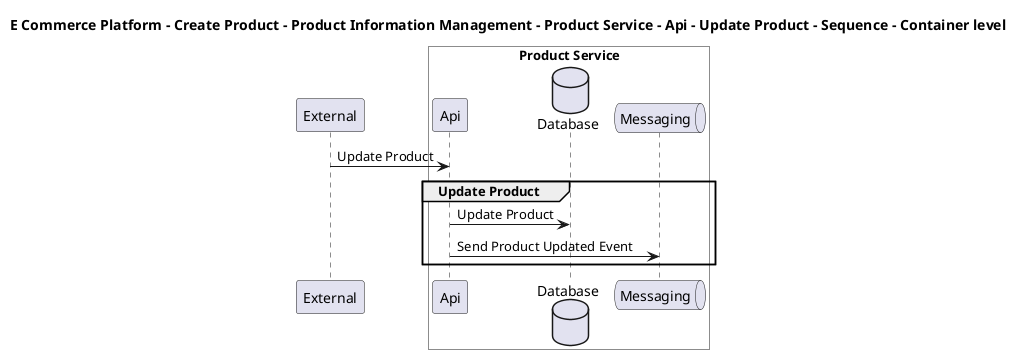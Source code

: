 @startuml

title E Commerce Platform - Create Product - Product Information Management - Product Service - Api - Update Product - Sequence - Container level

participant "External" as C4InterFlow.SoftwareSystems.ExternalSystem

box "Product Service" #White
    participant "Api" as ECommercePlatform.CreateProduct.ProductInformationManagement.SoftwareSystems.ProductService.Containers.Api
    database "Database" as ECommercePlatform.CreateProduct.ProductInformationManagement.SoftwareSystems.ProductService.Containers.Database
    queue "Messaging" as ECommercePlatform.CreateProduct.ProductInformationManagement.SoftwareSystems.ProductService.Containers.Messaging
end box


C4InterFlow.SoftwareSystems.ExternalSystem -> ECommercePlatform.CreateProduct.ProductInformationManagement.SoftwareSystems.ProductService.Containers.Api : Update Product
group Update Product
ECommercePlatform.CreateProduct.ProductInformationManagement.SoftwareSystems.ProductService.Containers.Api -> ECommercePlatform.CreateProduct.ProductInformationManagement.SoftwareSystems.ProductService.Containers.Database : Update Product
ECommercePlatform.CreateProduct.ProductInformationManagement.SoftwareSystems.ProductService.Containers.Api -> ECommercePlatform.CreateProduct.ProductInformationManagement.SoftwareSystems.ProductService.Containers.Messaging : Send Product Updated Event
end


@enduml
